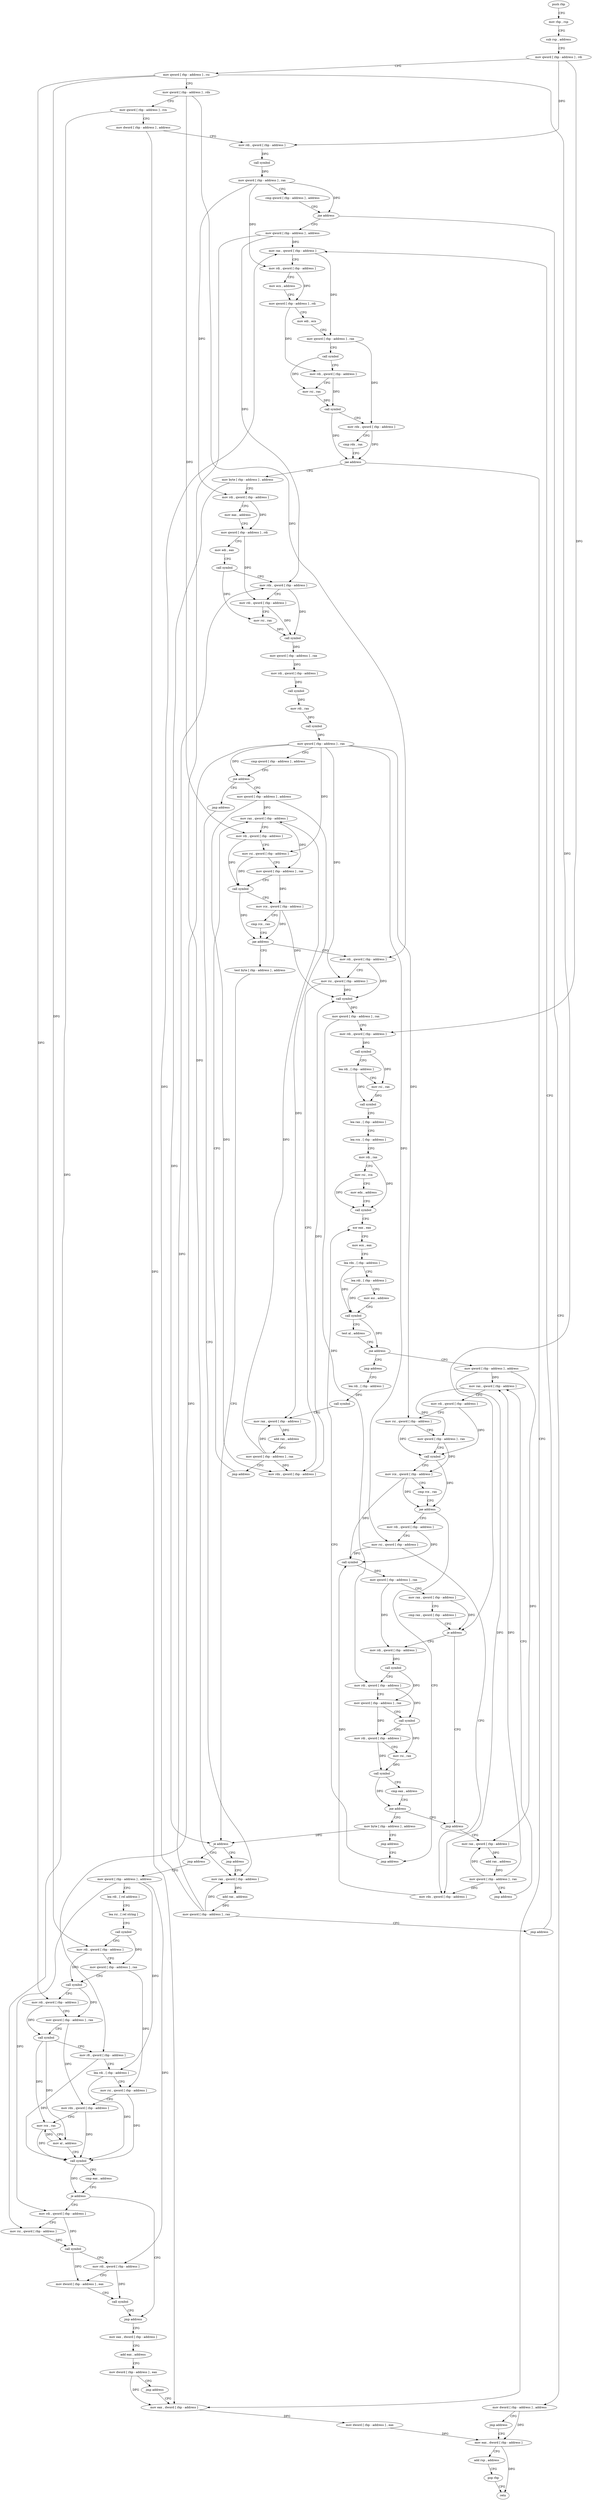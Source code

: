 digraph "func" {
"135248" [label = "push rbp" ]
"135249" [label = "mov rbp , rsp" ]
"135252" [label = "sub rsp , address" ]
"135259" [label = "mov qword [ rbp - address ] , rdi" ]
"135263" [label = "mov qword [ rbp - address ] , rsi" ]
"135267" [label = "mov qword [ rbp - address ] , rdx" ]
"135271" [label = "mov qword [ rbp - address ] , rcx" ]
"135275" [label = "mov dword [ rbp - address ] , address" ]
"135282" [label = "mov rdi , qword [ rbp - address ]" ]
"135286" [label = "call symbol" ]
"135291" [label = "mov qword [ rbp - address ] , rax" ]
"135295" [label = "cmp qword [ rbp - address ] , address" ]
"135300" [label = "jne address" ]
"135318" [label = "mov qword [ rbp - address ] , address" ]
"135306" [label = "mov dword [ rbp - address ] , address" ]
"135326" [label = "mov rax , qword [ rbp - address ]" ]
"135313" [label = "jmp address" ]
"136083" [label = "mov eax , dword [ rbp - address ]" ]
"136077" [label = "mov eax , dword [ rbp - address ]" ]
"136080" [label = "mov dword [ rbp - address ] , eax" ]
"135391" [label = "mov byte [ rbp - address ] , address" ]
"135395" [label = "mov rdi , qword [ rbp - address ]" ]
"135399" [label = "mov eax , address" ]
"135404" [label = "mov qword [ rbp - address ] , rdi" ]
"135411" [label = "mov edi , eax" ]
"135413" [label = "call symbol" ]
"135418" [label = "mov rdx , qword [ rbp - address ]" ]
"135422" [label = "mov rdi , qword [ rbp - address ]" ]
"135429" [label = "mov rsi , rax" ]
"135432" [label = "call symbol" ]
"135437" [label = "mov qword [ rbp - address ] , rax" ]
"135441" [label = "mov rdi , qword [ rbp - address ]" ]
"135445" [label = "call symbol" ]
"135450" [label = "mov rdi , rax" ]
"135453" [label = "call symbol" ]
"135458" [label = "mov qword [ rbp - address ] , rax" ]
"135462" [label = "cmp qword [ rbp - address ] , address" ]
"135467" [label = "jne address" ]
"135478" [label = "mov qword [ rbp - address ] , address" ]
"135473" [label = "jmp address" ]
"136086" [label = "add rsp , address" ]
"136093" [label = "pop rbp" ]
"136094" [label = "retn" ]
"135486" [label = "mov rax , qword [ rbp - address ]" ]
"136058" [label = "mov rax , qword [ rbp - address ]" ]
"135879" [label = "test byte [ rbp - address ] , address" ]
"135883" [label = "je address" ]
"136053" [label = "jmp address" ]
"135889" [label = "jmp address" ]
"135526" [label = "mov rdi , qword [ rbp - address ]" ]
"135530" [label = "mov rsi , qword [ rbp - address ]" ]
"135534" [label = "mov rdx , qword [ rbp - address ]" ]
"135538" [label = "call symbol" ]
"135543" [label = "mov qword [ rbp - address ] , rax" ]
"135550" [label = "mov rdi , qword [ rbp - address ]" ]
"135554" [label = "call symbol" ]
"135559" [label = "lea rdi , [ rbp - address ]" ]
"135566" [label = "mov rsi , rax" ]
"135569" [label = "call symbol" ]
"135574" [label = "lea rax , [ rbp - address ]" ]
"135581" [label = "lea rcx , [ rbp - address ]" ]
"135588" [label = "mov rdi , rax" ]
"135591" [label = "mov rsi , rcx" ]
"135594" [label = "mov edx , address" ]
"135599" [label = "call symbol" ]
"135604" [label = "xor eax , eax" ]
"136062" [label = "add rax , address" ]
"136068" [label = "mov qword [ rbp - address ] , rax" ]
"136072" [label = "jmp address" ]
"135894" [label = "mov qword [ rbp - address ] , address" ]
"135645" [label = "mov qword [ rbp - address ] , address" ]
"135656" [label = "mov rax , qword [ rbp - address ]" ]
"135640" [label = "jmp address" ]
"135848" [label = "lea rdi , [ rbp - address ]" ]
"135330" [label = "mov rdi , qword [ rbp - address ]" ]
"135334" [label = "mov ecx , address" ]
"135339" [label = "mov qword [ rbp - address ] , rdi" ]
"135346" [label = "mov edi , ecx" ]
"135348" [label = "mov qword [ rbp - address ] , rax" ]
"135355" [label = "call symbol" ]
"135360" [label = "mov rdi , qword [ rbp - address ]" ]
"135367" [label = "mov rsi , rax" ]
"135370" [label = "call symbol" ]
"135375" [label = "mov rdx , qword [ rbp - address ]" ]
"135382" [label = "cmp rdx , rax" ]
"135385" [label = "jae address" ]
"135905" [label = "lea rdi , [ rel address ]" ]
"135912" [label = "lea rsi , [ rel string ]" ]
"135919" [label = "call symbol" ]
"135924" [label = "mov rdi , qword [ rbp - address ]" ]
"135928" [label = "mov qword [ rbp - address ] , rax" ]
"135935" [label = "call symbol" ]
"135940" [label = "mov rdi , qword [ rbp - address ]" ]
"135944" [label = "mov qword [ rbp - address ] , rax" ]
"135951" [label = "call symbol" ]
"135956" [label = "mov r8 , qword [ rbp - address ]" ]
"135960" [label = "lea rdi , [ rbp - address ]" ]
"135967" [label = "mov rsi , qword [ rbp - address ]" ]
"135974" [label = "mov rdx , qword [ rbp - address ]" ]
"135981" [label = "mov rcx , rax" ]
"135984" [label = "mov al , address" ]
"135986" [label = "call symbol" ]
"135991" [label = "cmp eax , address" ]
"135994" [label = "je address" ]
"136034" [label = "jmp address" ]
"136000" [label = "mov rdi , qword [ rbp - address ]" ]
"135843" [label = "jmp address" ]
"135702" [label = "mov rdi , qword [ rbp - address ]" ]
"135709" [label = "mov rsi , qword [ rbp - address ]" ]
"135713" [label = "mov rdx , qword [ rbp - address ]" ]
"135720" [label = "call symbol" ]
"135725" [label = "mov qword [ rbp - address ] , rax" ]
"135732" [label = "mov rax , qword [ rbp - address ]" ]
"135739" [label = "cmp rax , qword [ rbp - address ]" ]
"135743" [label = "je address" ]
"135813" [label = "jmp address" ]
"135749" [label = "mov rdi , qword [ rbp - address ]" ]
"135855" [label = "call symbol" ]
"135860" [label = "mov rax , qword [ rbp - address ]" ]
"135864" [label = "add rax , address" ]
"135870" [label = "mov qword [ rbp - address ] , rax" ]
"135874" [label = "jmp address" ]
"136039" [label = "mov eax , dword [ rbp - address ]" ]
"136007" [label = "mov rsi , qword [ rbp - address ]" ]
"136011" [label = "call symbol" ]
"136016" [label = "mov rdi , qword [ rbp - address ]" ]
"136023" [label = "mov dword [ rbp - address ] , eax" ]
"136029" [label = "call symbol" ]
"135606" [label = "mov ecx , eax" ]
"135608" [label = "lea rdx , [ rbp - address ]" ]
"135615" [label = "lea rdi , [ rbp - address ]" ]
"135622" [label = "mov esi , address" ]
"135627" [label = "call symbol" ]
"135632" [label = "test al , address" ]
"135634" [label = "jne address" ]
"135818" [label = "mov rax , qword [ rbp - address ]" ]
"135756" [label = "call symbol" ]
"135761" [label = "mov rdi , qword [ rbp - address ]" ]
"135768" [label = "mov qword [ rbp - address ] , rax" ]
"135775" [label = "call symbol" ]
"135780" [label = "mov rdi , qword [ rbp - address ]" ]
"135787" [label = "mov rsi , rax" ]
"135790" [label = "call symbol" ]
"135795" [label = "cmp eax , address" ]
"135798" [label = "jne address" ]
"135804" [label = "mov byte [ rbp - address ] , address" ]
"135490" [label = "mov rdi , qword [ rbp - address ]" ]
"135494" [label = "mov rsi , qword [ rbp - address ]" ]
"135498" [label = "mov qword [ rbp - address ] , rax" ]
"135505" [label = "call symbol" ]
"135510" [label = "mov rcx , qword [ rbp - address ]" ]
"135517" [label = "cmp rcx , rax" ]
"135520" [label = "jae address" ]
"136042" [label = "add eax , address" ]
"136045" [label = "mov dword [ rbp - address ] , eax" ]
"136048" [label = "jmp address" ]
"135825" [label = "add rax , address" ]
"135831" [label = "mov qword [ rbp - address ] , rax" ]
"135838" [label = "jmp address" ]
"135808" [label = "jmp address" ]
"135663" [label = "mov rdi , qword [ rbp - address ]" ]
"135670" [label = "mov rsi , qword [ rbp - address ]" ]
"135674" [label = "mov qword [ rbp - address ] , rax" ]
"135681" [label = "call symbol" ]
"135686" [label = "mov rcx , qword [ rbp - address ]" ]
"135693" [label = "cmp rcx , rax" ]
"135696" [label = "jae address" ]
"135248" -> "135249" [ label = "CFG" ]
"135249" -> "135252" [ label = "CFG" ]
"135252" -> "135259" [ label = "CFG" ]
"135259" -> "135263" [ label = "CFG" ]
"135259" -> "135282" [ label = "DFG" ]
"135259" -> "135550" [ label = "DFG" ]
"135263" -> "135267" [ label = "CFG" ]
"135263" -> "135924" [ label = "DFG" ]
"135263" -> "135940" [ label = "DFG" ]
"135263" -> "135743" [ label = "DFG" ]
"135267" -> "135271" [ label = "CFG" ]
"135267" -> "135490" [ label = "DFG" ]
"135267" -> "135526" [ label = "DFG" ]
"135271" -> "135275" [ label = "CFG" ]
"135271" -> "136007" [ label = "DFG" ]
"135275" -> "135282" [ label = "CFG" ]
"135275" -> "136077" [ label = "DFG" ]
"135282" -> "135286" [ label = "DFG" ]
"135286" -> "135291" [ label = "DFG" ]
"135291" -> "135295" [ label = "CFG" ]
"135291" -> "135300" [ label = "DFG" ]
"135291" -> "135330" [ label = "DFG" ]
"135291" -> "135395" [ label = "DFG" ]
"135295" -> "135300" [ label = "CFG" ]
"135300" -> "135318" [ label = "CFG" ]
"135300" -> "135306" [ label = "CFG" ]
"135318" -> "135326" [ label = "DFG" ]
"135318" -> "135418" [ label = "DFG" ]
"135318" -> "136058" [ label = "DFG" ]
"135306" -> "135313" [ label = "CFG" ]
"135306" -> "136083" [ label = "DFG" ]
"135326" -> "135330" [ label = "CFG" ]
"135326" -> "135348" [ label = "DFG" ]
"135313" -> "136083" [ label = "CFG" ]
"136083" -> "136086" [ label = "CFG" ]
"136083" -> "136094" [ label = "DFG" ]
"136077" -> "136080" [ label = "DFG" ]
"136080" -> "136083" [ label = "DFG" ]
"135391" -> "135395" [ label = "CFG" ]
"135391" -> "135883" [ label = "DFG" ]
"135395" -> "135399" [ label = "CFG" ]
"135395" -> "135404" [ label = "DFG" ]
"135399" -> "135404" [ label = "CFG" ]
"135404" -> "135411" [ label = "CFG" ]
"135404" -> "135422" [ label = "DFG" ]
"135411" -> "135413" [ label = "CFG" ]
"135413" -> "135418" [ label = "CFG" ]
"135413" -> "135429" [ label = "DFG" ]
"135418" -> "135422" [ label = "CFG" ]
"135418" -> "135432" [ label = "DFG" ]
"135422" -> "135429" [ label = "CFG" ]
"135422" -> "135432" [ label = "DFG" ]
"135429" -> "135432" [ label = "DFG" ]
"135432" -> "135437" [ label = "DFG" ]
"135437" -> "135441" [ label = "DFG" ]
"135441" -> "135445" [ label = "DFG" ]
"135445" -> "135450" [ label = "DFG" ]
"135450" -> "135453" [ label = "DFG" ]
"135453" -> "135458" [ label = "DFG" ]
"135458" -> "135462" [ label = "CFG" ]
"135458" -> "135467" [ label = "DFG" ]
"135458" -> "135494" [ label = "DFG" ]
"135458" -> "135530" [ label = "DFG" ]
"135458" -> "135956" [ label = "DFG" ]
"135458" -> "135670" [ label = "DFG" ]
"135458" -> "135709" [ label = "DFG" ]
"135462" -> "135467" [ label = "CFG" ]
"135467" -> "135478" [ label = "CFG" ]
"135467" -> "135473" [ label = "CFG" ]
"135478" -> "135486" [ label = "DFG" ]
"135478" -> "135534" [ label = "DFG" ]
"135478" -> "135860" [ label = "DFG" ]
"135473" -> "136058" [ label = "CFG" ]
"136086" -> "136093" [ label = "CFG" ]
"136093" -> "136094" [ label = "CFG" ]
"135486" -> "135490" [ label = "CFG" ]
"135486" -> "135498" [ label = "DFG" ]
"136058" -> "136062" [ label = "DFG" ]
"135879" -> "135883" [ label = "CFG" ]
"135883" -> "136053" [ label = "CFG" ]
"135883" -> "135889" [ label = "CFG" ]
"136053" -> "136058" [ label = "CFG" ]
"135889" -> "135894" [ label = "CFG" ]
"135526" -> "135530" [ label = "CFG" ]
"135526" -> "135538" [ label = "DFG" ]
"135530" -> "135534" [ label = "CFG" ]
"135530" -> "135538" [ label = "DFG" ]
"135534" -> "135538" [ label = "DFG" ]
"135538" -> "135543" [ label = "DFG" ]
"135543" -> "135550" [ label = "CFG" ]
"135543" -> "135761" [ label = "DFG" ]
"135550" -> "135554" [ label = "DFG" ]
"135554" -> "135559" [ label = "CFG" ]
"135554" -> "135566" [ label = "DFG" ]
"135559" -> "135566" [ label = "CFG" ]
"135559" -> "135569" [ label = "DFG" ]
"135566" -> "135569" [ label = "DFG" ]
"135569" -> "135574" [ label = "CFG" ]
"135574" -> "135581" [ label = "CFG" ]
"135581" -> "135588" [ label = "CFG" ]
"135588" -> "135591" [ label = "CFG" ]
"135588" -> "135599" [ label = "DFG" ]
"135591" -> "135594" [ label = "CFG" ]
"135591" -> "135599" [ label = "DFG" ]
"135594" -> "135599" [ label = "CFG" ]
"135599" -> "135604" [ label = "CFG" ]
"135604" -> "135606" [ label = "CFG" ]
"136062" -> "136068" [ label = "DFG" ]
"136068" -> "136072" [ label = "CFG" ]
"136068" -> "135326" [ label = "DFG" ]
"136068" -> "135418" [ label = "DFG" ]
"136068" -> "136058" [ label = "DFG" ]
"136072" -> "135326" [ label = "CFG" ]
"135894" -> "135905" [ label = "CFG" ]
"135894" -> "136000" [ label = "DFG" ]
"135894" -> "136016" [ label = "DFG" ]
"135894" -> "135960" [ label = "DFG" ]
"135645" -> "135656" [ label = "DFG" ]
"135645" -> "135713" [ label = "DFG" ]
"135645" -> "135818" [ label = "DFG" ]
"135656" -> "135663" [ label = "CFG" ]
"135656" -> "135674" [ label = "DFG" ]
"135640" -> "135848" [ label = "CFG" ]
"135848" -> "135855" [ label = "DFG" ]
"135330" -> "135334" [ label = "CFG" ]
"135330" -> "135339" [ label = "DFG" ]
"135334" -> "135339" [ label = "CFG" ]
"135339" -> "135346" [ label = "CFG" ]
"135339" -> "135360" [ label = "DFG" ]
"135346" -> "135348" [ label = "CFG" ]
"135348" -> "135355" [ label = "CFG" ]
"135348" -> "135375" [ label = "DFG" ]
"135355" -> "135360" [ label = "CFG" ]
"135355" -> "135367" [ label = "DFG" ]
"135360" -> "135367" [ label = "CFG" ]
"135360" -> "135370" [ label = "DFG" ]
"135367" -> "135370" [ label = "DFG" ]
"135370" -> "135375" [ label = "CFG" ]
"135370" -> "135385" [ label = "DFG" ]
"135375" -> "135382" [ label = "CFG" ]
"135375" -> "135385" [ label = "DFG" ]
"135382" -> "135385" [ label = "CFG" ]
"135385" -> "136077" [ label = "CFG" ]
"135385" -> "135391" [ label = "CFG" ]
"135905" -> "135912" [ label = "CFG" ]
"135912" -> "135919" [ label = "CFG" ]
"135919" -> "135924" [ label = "CFG" ]
"135919" -> "135928" [ label = "DFG" ]
"135924" -> "135928" [ label = "CFG" ]
"135924" -> "135935" [ label = "DFG" ]
"135928" -> "135935" [ label = "CFG" ]
"135928" -> "135967" [ label = "DFG" ]
"135935" -> "135940" [ label = "CFG" ]
"135935" -> "135944" [ label = "DFG" ]
"135940" -> "135944" [ label = "CFG" ]
"135940" -> "135951" [ label = "DFG" ]
"135944" -> "135951" [ label = "CFG" ]
"135944" -> "135974" [ label = "DFG" ]
"135951" -> "135956" [ label = "CFG" ]
"135951" -> "135981" [ label = "DFG" ]
"135951" -> "135984" [ label = "DFG" ]
"135956" -> "135960" [ label = "CFG" ]
"135956" -> "135986" [ label = "DFG" ]
"135960" -> "135967" [ label = "CFG" ]
"135960" -> "135986" [ label = "DFG" ]
"135967" -> "135974" [ label = "CFG" ]
"135967" -> "135986" [ label = "DFG" ]
"135974" -> "135981" [ label = "CFG" ]
"135974" -> "135986" [ label = "DFG" ]
"135981" -> "135984" [ label = "CFG" ]
"135981" -> "135986" [ label = "DFG" ]
"135984" -> "135986" [ label = "CFG" ]
"135984" -> "135981" [ label = "DFG" ]
"135986" -> "135991" [ label = "CFG" ]
"135986" -> "135994" [ label = "DFG" ]
"135991" -> "135994" [ label = "CFG" ]
"135994" -> "136034" [ label = "CFG" ]
"135994" -> "136000" [ label = "CFG" ]
"136034" -> "136039" [ label = "CFG" ]
"136000" -> "136007" [ label = "CFG" ]
"136000" -> "136011" [ label = "DFG" ]
"135843" -> "135604" [ label = "CFG" ]
"135702" -> "135709" [ label = "CFG" ]
"135702" -> "135720" [ label = "DFG" ]
"135709" -> "135713" [ label = "CFG" ]
"135709" -> "135720" [ label = "DFG" ]
"135713" -> "135720" [ label = "DFG" ]
"135720" -> "135725" [ label = "DFG" ]
"135725" -> "135732" [ label = "CFG" ]
"135725" -> "135749" [ label = "DFG" ]
"135732" -> "135739" [ label = "CFG" ]
"135732" -> "135743" [ label = "DFG" ]
"135739" -> "135743" [ label = "CFG" ]
"135743" -> "135813" [ label = "CFG" ]
"135743" -> "135749" [ label = "CFG" ]
"135813" -> "135818" [ label = "CFG" ]
"135749" -> "135756" [ label = "DFG" ]
"135855" -> "135860" [ label = "CFG" ]
"135860" -> "135864" [ label = "DFG" ]
"135864" -> "135870" [ label = "DFG" ]
"135870" -> "135874" [ label = "CFG" ]
"135870" -> "135486" [ label = "DFG" ]
"135870" -> "135534" [ label = "DFG" ]
"135870" -> "135860" [ label = "DFG" ]
"135874" -> "135486" [ label = "CFG" ]
"136039" -> "136042" [ label = "CFG" ]
"136007" -> "136011" [ label = "DFG" ]
"136011" -> "136016" [ label = "CFG" ]
"136011" -> "136023" [ label = "DFG" ]
"136016" -> "136023" [ label = "CFG" ]
"136016" -> "136029" [ label = "DFG" ]
"136023" -> "136029" [ label = "CFG" ]
"136029" -> "136034" [ label = "CFG" ]
"135606" -> "135608" [ label = "CFG" ]
"135608" -> "135615" [ label = "CFG" ]
"135608" -> "135627" [ label = "DFG" ]
"135615" -> "135622" [ label = "CFG" ]
"135615" -> "135627" [ label = "DFG" ]
"135622" -> "135627" [ label = "CFG" ]
"135627" -> "135632" [ label = "CFG" ]
"135627" -> "135634" [ label = "DFG" ]
"135632" -> "135634" [ label = "CFG" ]
"135634" -> "135645" [ label = "CFG" ]
"135634" -> "135640" [ label = "CFG" ]
"135818" -> "135825" [ label = "DFG" ]
"135756" -> "135761" [ label = "CFG" ]
"135756" -> "135768" [ label = "DFG" ]
"135761" -> "135768" [ label = "CFG" ]
"135761" -> "135775" [ label = "DFG" ]
"135768" -> "135775" [ label = "CFG" ]
"135768" -> "135780" [ label = "DFG" ]
"135775" -> "135780" [ label = "CFG" ]
"135775" -> "135787" [ label = "DFG" ]
"135780" -> "135787" [ label = "CFG" ]
"135780" -> "135790" [ label = "DFG" ]
"135787" -> "135790" [ label = "DFG" ]
"135790" -> "135795" [ label = "CFG" ]
"135790" -> "135798" [ label = "DFG" ]
"135795" -> "135798" [ label = "CFG" ]
"135798" -> "135813" [ label = "CFG" ]
"135798" -> "135804" [ label = "CFG" ]
"135804" -> "135808" [ label = "CFG" ]
"135804" -> "135883" [ label = "DFG" ]
"135490" -> "135494" [ label = "CFG" ]
"135490" -> "135505" [ label = "DFG" ]
"135494" -> "135498" [ label = "CFG" ]
"135494" -> "135505" [ label = "DFG" ]
"135498" -> "135505" [ label = "CFG" ]
"135498" -> "135510" [ label = "DFG" ]
"135505" -> "135510" [ label = "CFG" ]
"135505" -> "135520" [ label = "DFG" ]
"135510" -> "135517" [ label = "CFG" ]
"135510" -> "135520" [ label = "DFG" ]
"135510" -> "135538" [ label = "DFG" ]
"135517" -> "135520" [ label = "CFG" ]
"135520" -> "135879" [ label = "CFG" ]
"135520" -> "135526" [ label = "CFG" ]
"136042" -> "136045" [ label = "CFG" ]
"136045" -> "136048" [ label = "CFG" ]
"136045" -> "136077" [ label = "DFG" ]
"136048" -> "136077" [ label = "CFG" ]
"135825" -> "135831" [ label = "DFG" ]
"135831" -> "135838" [ label = "CFG" ]
"135831" -> "135656" [ label = "DFG" ]
"135831" -> "135713" [ label = "DFG" ]
"135831" -> "135818" [ label = "DFG" ]
"135838" -> "135656" [ label = "CFG" ]
"135808" -> "135843" [ label = "CFG" ]
"135663" -> "135670" [ label = "CFG" ]
"135663" -> "135681" [ label = "DFG" ]
"135670" -> "135674" [ label = "CFG" ]
"135670" -> "135681" [ label = "DFG" ]
"135674" -> "135681" [ label = "CFG" ]
"135674" -> "135686" [ label = "DFG" ]
"135681" -> "135686" [ label = "CFG" ]
"135681" -> "135696" [ label = "DFG" ]
"135686" -> "135693" [ label = "CFG" ]
"135686" -> "135696" [ label = "DFG" ]
"135686" -> "135720" [ label = "DFG" ]
"135693" -> "135696" [ label = "CFG" ]
"135696" -> "135843" [ label = "CFG" ]
"135696" -> "135702" [ label = "CFG" ]
}
